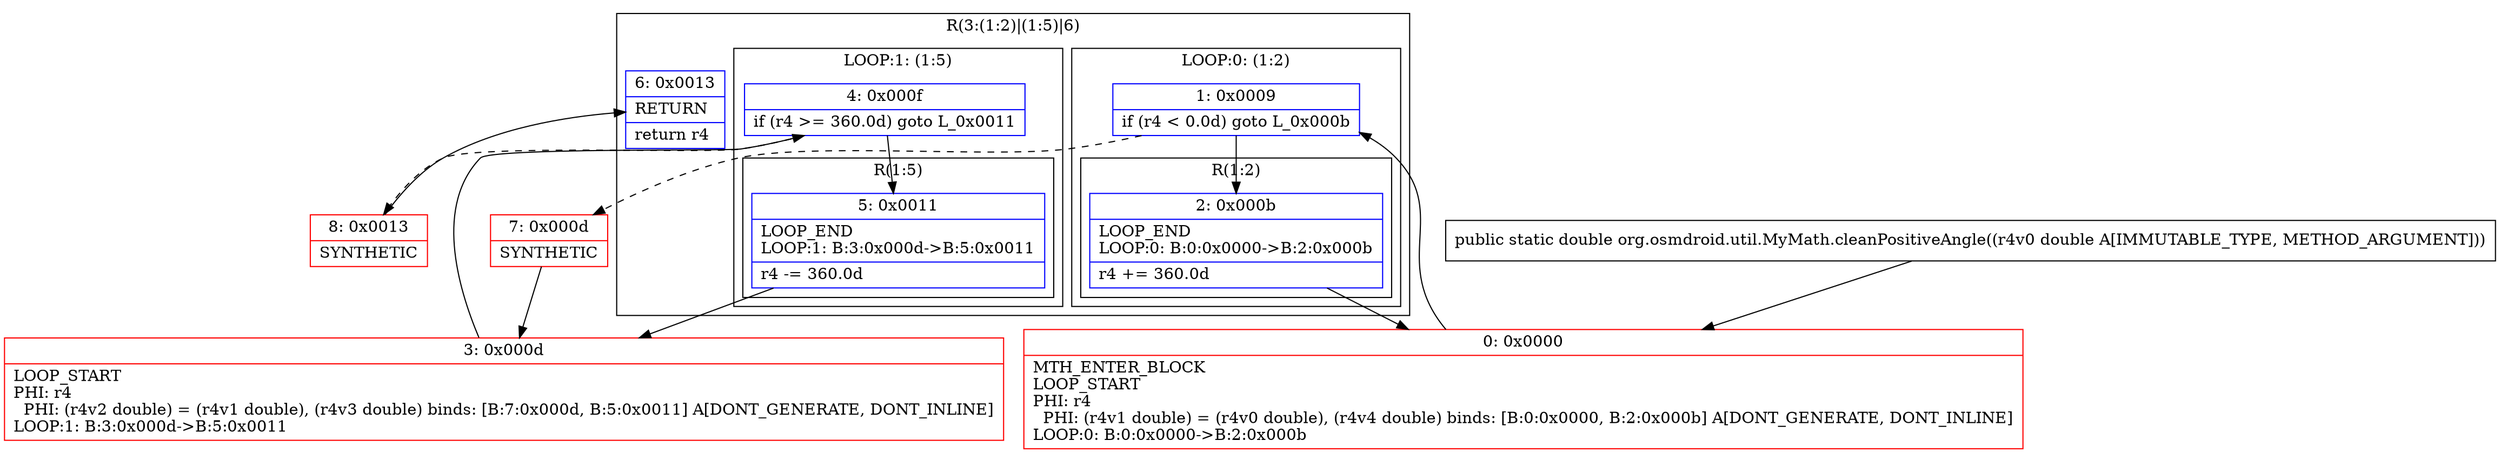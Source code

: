 digraph "CFG fororg.osmdroid.util.MyMath.cleanPositiveAngle(D)D" {
subgraph cluster_Region_1997455113 {
label = "R(3:(1:2)|(1:5)|6)";
node [shape=record,color=blue];
subgraph cluster_LoopRegion_1085699136 {
label = "LOOP:0: (1:2)";
node [shape=record,color=blue];
Node_1 [shape=record,label="{1\:\ 0x0009|if (r4 \< 0.0d) goto L_0x000b\l}"];
subgraph cluster_Region_1183918142 {
label = "R(1:2)";
node [shape=record,color=blue];
Node_2 [shape=record,label="{2\:\ 0x000b|LOOP_END\lLOOP:0: B:0:0x0000\-\>B:2:0x000b\l|r4 += 360.0d\l}"];
}
}
subgraph cluster_LoopRegion_1043563446 {
label = "LOOP:1: (1:5)";
node [shape=record,color=blue];
Node_4 [shape=record,label="{4\:\ 0x000f|if (r4 \>= 360.0d) goto L_0x0011\l}"];
subgraph cluster_Region_1019712910 {
label = "R(1:5)";
node [shape=record,color=blue];
Node_5 [shape=record,label="{5\:\ 0x0011|LOOP_END\lLOOP:1: B:3:0x000d\-\>B:5:0x0011\l|r4 \-= 360.0d\l}"];
}
}
Node_6 [shape=record,label="{6\:\ 0x0013|RETURN\l|return r4\l}"];
}
Node_0 [shape=record,color=red,label="{0\:\ 0x0000|MTH_ENTER_BLOCK\lLOOP_START\lPHI: r4 \l  PHI: (r4v1 double) = (r4v0 double), (r4v4 double) binds: [B:0:0x0000, B:2:0x000b] A[DONT_GENERATE, DONT_INLINE]\lLOOP:0: B:0:0x0000\-\>B:2:0x000b\l}"];
Node_3 [shape=record,color=red,label="{3\:\ 0x000d|LOOP_START\lPHI: r4 \l  PHI: (r4v2 double) = (r4v1 double), (r4v3 double) binds: [B:7:0x000d, B:5:0x0011] A[DONT_GENERATE, DONT_INLINE]\lLOOP:1: B:3:0x000d\-\>B:5:0x0011\l}"];
Node_7 [shape=record,color=red,label="{7\:\ 0x000d|SYNTHETIC\l}"];
Node_8 [shape=record,color=red,label="{8\:\ 0x0013|SYNTHETIC\l}"];
MethodNode[shape=record,label="{public static double org.osmdroid.util.MyMath.cleanPositiveAngle((r4v0 double A[IMMUTABLE_TYPE, METHOD_ARGUMENT])) }"];
MethodNode -> Node_0;
Node_1 -> Node_2;
Node_1 -> Node_7[style=dashed];
Node_2 -> Node_0;
Node_4 -> Node_5;
Node_4 -> Node_8[style=dashed];
Node_5 -> Node_3;
Node_0 -> Node_1;
Node_3 -> Node_4;
Node_7 -> Node_3;
Node_8 -> Node_6;
}

